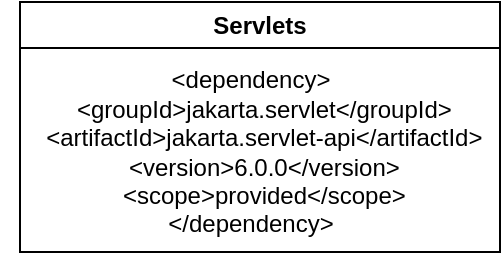 <mxfile version="21.6.8" type="device">
  <diagram name="Page-1" id="-J_q1E7fFkBOxClXDUJk">
    <mxGraphModel dx="1114" dy="578" grid="1" gridSize="10" guides="1" tooltips="1" connect="1" arrows="1" fold="1" page="1" pageScale="1" pageWidth="850" pageHeight="1100" math="0" shadow="0">
      <root>
        <mxCell id="0" />
        <mxCell id="1" parent="0" />
        <mxCell id="DVRJB58Sl3RdQUBSwlcu-1" value="Servlets" style="swimlane;whiteSpace=wrap;html=1;" vertex="1" parent="1">
          <mxGeometry x="360" y="240" width="240" height="125" as="geometry" />
        </mxCell>
        <mxCell id="DVRJB58Sl3RdQUBSwlcu-2" value="&lt;div&gt;&amp;lt;dependency&amp;gt;&lt;/div&gt;&lt;div&gt;&amp;nbsp; &amp;nbsp; &amp;lt;groupId&amp;gt;jakarta.servlet&amp;lt;/groupId&amp;gt;&lt;/div&gt;&lt;div&gt;&amp;nbsp; &amp;nbsp; &amp;lt;artifactId&amp;gt;jakarta.servlet-api&amp;lt;/artifactId&amp;gt;&lt;/div&gt;&lt;div&gt;&amp;nbsp; &amp;nbsp; &amp;lt;version&amp;gt;6.0.0&amp;lt;/version&amp;gt;&lt;/div&gt;&lt;div&gt;&amp;nbsp; &amp;nbsp; &amp;lt;scope&amp;gt;provided&amp;lt;/scope&amp;gt;&lt;/div&gt;&lt;div&gt;&amp;lt;/dependency&amp;gt;&lt;/div&gt;" style="text;html=1;align=center;verticalAlign=middle;resizable=0;points=[];autosize=1;strokeColor=none;fillColor=none;" vertex="1" parent="DVRJB58Sl3RdQUBSwlcu-1">
          <mxGeometry x="-10" y="25" width="250" height="100" as="geometry" />
        </mxCell>
      </root>
    </mxGraphModel>
  </diagram>
</mxfile>

